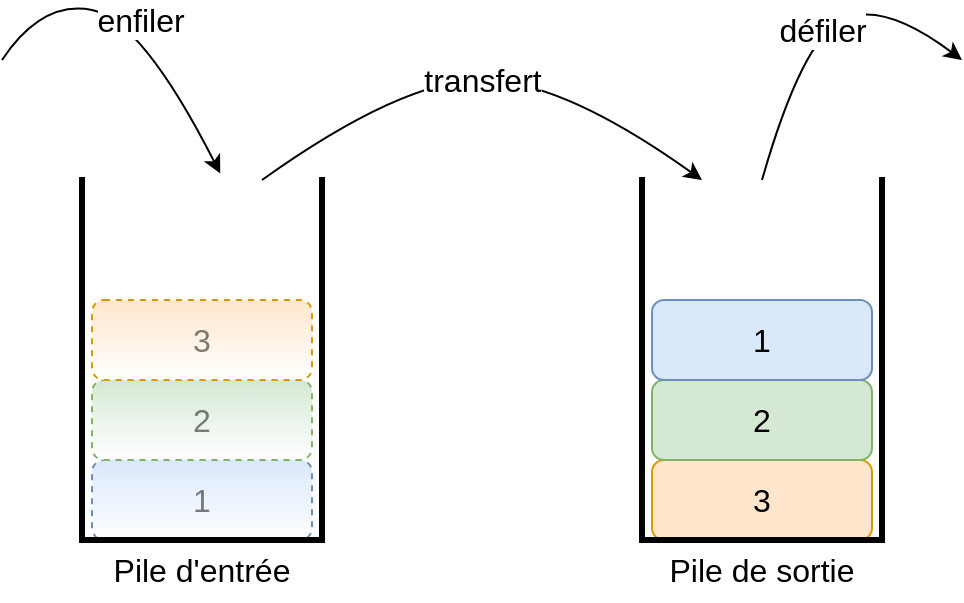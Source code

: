 <mxfile version="19.0.3" type="device"><diagram id="18MboscViFr2EiTLkecB" name="Page-1"><mxGraphModel dx="850" dy="542" grid="1" gridSize="10" guides="1" tooltips="1" connect="1" arrows="1" fold="1" page="1" pageScale="1" pageWidth="1169" pageHeight="827" math="0" shadow="0"><root><mxCell id="0"/><mxCell id="1" parent="0"/><mxCell id="sDF9TGoXeSxkydRE4RD5-3" value="Pile d'entrée" style="text;html=1;strokeColor=none;fillColor=none;align=center;verticalAlign=middle;whiteSpace=wrap;rounded=0;fontSize=16;" vertex="1" parent="1"><mxGeometry x="80" y="400" width="120" height="30" as="geometry"/></mxCell><mxCell id="sDF9TGoXeSxkydRE4RD5-4" value="Pile de sortie" style="text;html=1;strokeColor=none;fillColor=none;align=center;verticalAlign=middle;whiteSpace=wrap;rounded=0;fontSize=16;" vertex="1" parent="1"><mxGeometry x="360" y="400" width="120" height="30" as="geometry"/></mxCell><mxCell id="sDF9TGoXeSxkydRE4RD5-6" value="enfiler" style="curved=1;endArrow=classic;html=1;rounded=0;fontSize=16;entryX=0.576;entryY=-0.018;entryDx=0;entryDy=0;entryPerimeter=0;endFill=1;" edge="1" parent="1" target="sDF9TGoXeSxkydRE4RD5-1"><mxGeometry width="50" height="50" relative="1" as="geometry"><mxPoint x="40" y="160" as="sourcePoint"/><mxPoint x="90" y="110" as="targetPoint"/><Array as="points"><mxPoint x="60" y="130"/><mxPoint x="110" y="140"/></Array></mxGeometry></mxCell><mxCell id="sDF9TGoXeSxkydRE4RD5-7" value="défiler" style="curved=1;endArrow=classic;html=1;rounded=0;fontSize=16;exitX=0.5;exitY=0;exitDx=0;exitDy=0;" edge="1" parent="1" source="sDF9TGoXeSxkydRE4RD5-2"><mxGeometry width="50" height="50" relative="1" as="geometry"><mxPoint x="420" y="170" as="sourcePoint"/><mxPoint x="520" y="160" as="targetPoint"/><Array as="points"><mxPoint x="440" y="150"/><mxPoint x="480" y="130"/></Array></mxGeometry></mxCell><mxCell id="sDF9TGoXeSxkydRE4RD5-8" value="1" style="rounded=1;whiteSpace=wrap;html=1;fontSize=16;fillColor=#dae8fc;strokeColor=#6c8ebf;gradientColor=#ffffff;dashed=1;textOpacity=50;" vertex="1" parent="1"><mxGeometry x="85" y="360" width="110" height="40" as="geometry"/></mxCell><mxCell id="sDF9TGoXeSxkydRE4RD5-9" value="2" style="rounded=1;whiteSpace=wrap;html=1;fontSize=16;fillColor=#d5e8d4;strokeColor=#82b366;gradientColor=#ffffff;dashed=1;textOpacity=50;" vertex="1" parent="1"><mxGeometry x="85" y="320" width="110" height="40" as="geometry"/></mxCell><mxCell id="sDF9TGoXeSxkydRE4RD5-10" value="3" style="rounded=1;whiteSpace=wrap;html=1;fontSize=16;fillColor=#ffe6cc;strokeColor=#d79b00;gradientColor=#ffffff;dashed=1;textOpacity=50;" vertex="1" parent="1"><mxGeometry x="85" y="280" width="110" height="40" as="geometry"/></mxCell><mxCell id="sDF9TGoXeSxkydRE4RD5-11" value="3" style="rounded=1;whiteSpace=wrap;html=1;fontSize=16;fillColor=#ffe6cc;strokeColor=#d79b00;" vertex="1" parent="1"><mxGeometry x="365" y="360" width="110" height="40" as="geometry"/></mxCell><mxCell id="sDF9TGoXeSxkydRE4RD5-12" value="2" style="rounded=1;whiteSpace=wrap;html=1;fontSize=16;fillColor=#d5e8d4;strokeColor=#82b366;" vertex="1" parent="1"><mxGeometry x="365" y="320" width="110" height="40" as="geometry"/></mxCell><mxCell id="sDF9TGoXeSxkydRE4RD5-13" value="1" style="rounded=1;whiteSpace=wrap;html=1;fontSize=16;fillColor=#dae8fc;strokeColor=#6c8ebf;" vertex="1" parent="1"><mxGeometry x="365" y="280" width="110" height="40" as="geometry"/></mxCell><mxCell id="sDF9TGoXeSxkydRE4RD5-14" value="transfert" style="curved=1;endArrow=classic;html=1;rounded=0;fontSize=16;entryX=0.25;entryY=0;entryDx=0;entryDy=0;exitX=0.75;exitY=0;exitDx=0;exitDy=0;" edge="1" parent="1" source="sDF9TGoXeSxkydRE4RD5-1" target="sDF9TGoXeSxkydRE4RD5-2"><mxGeometry width="50" height="50" relative="1" as="geometry"><mxPoint x="160" y="300" as="sourcePoint"/><mxPoint x="210" y="250" as="targetPoint"/><Array as="points"><mxPoint x="240" y="170"/><mxPoint x="320" y="170"/></Array></mxGeometry></mxCell><mxCell id="sDF9TGoXeSxkydRE4RD5-2" value="" style="shape=partialRectangle;whiteSpace=wrap;html=1;bottom=1;right=1;left=1;top=0;fillColor=none;routingCenterX=-0.5;strokeWidth=3;" vertex="1" parent="1"><mxGeometry x="360" y="220" width="120" height="180" as="geometry"/></mxCell><mxCell id="sDF9TGoXeSxkydRE4RD5-1" value="" style="shape=partialRectangle;whiteSpace=wrap;html=1;bottom=1;right=1;left=1;top=0;fillColor=none;routingCenterX=-0.5;strokeWidth=3;" vertex="1" parent="1"><mxGeometry x="80" y="220" width="120" height="180" as="geometry"/></mxCell></root></mxGraphModel></diagram></mxfile>